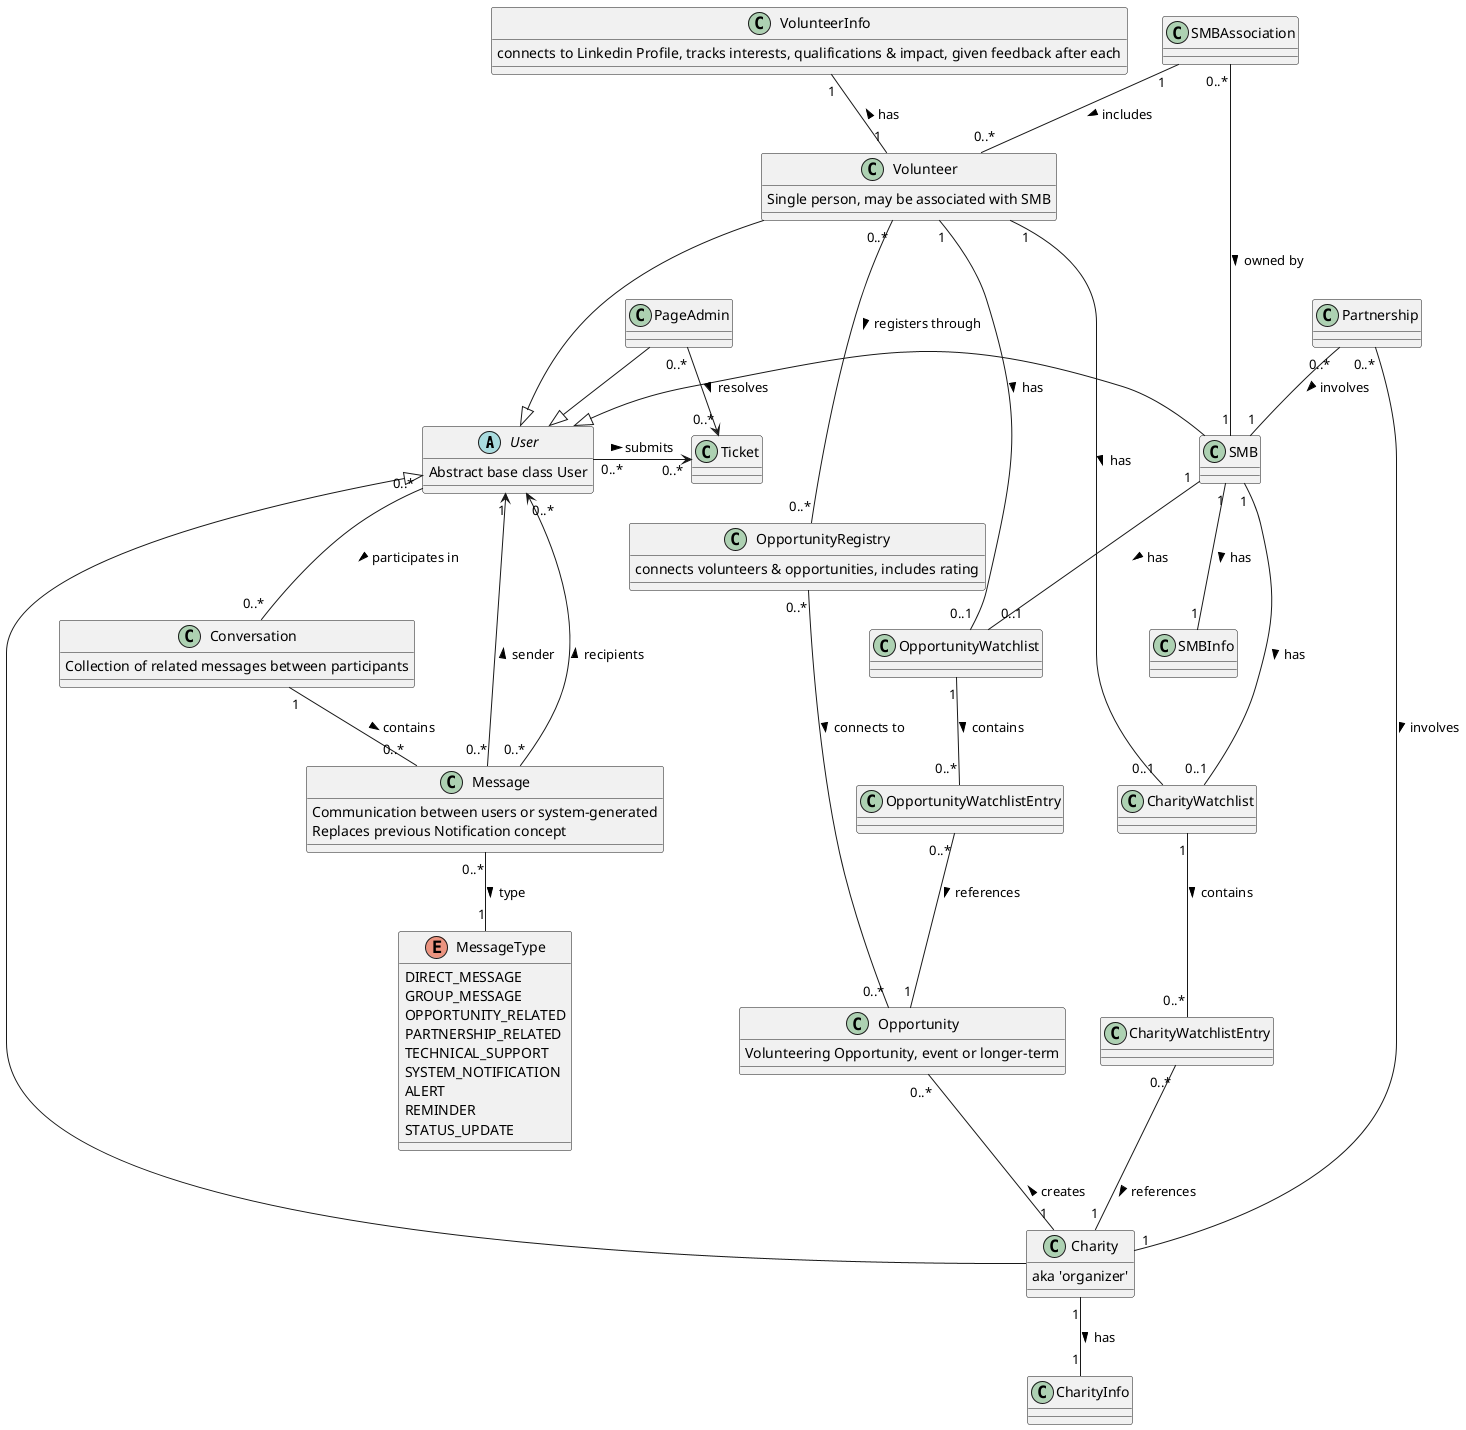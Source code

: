 @startuml Volunteer Platform Class Diagram

' User classes
abstract class User {
    Abstract base class User
}

class PageAdmin {

}

class Volunteer {
    Single person, may be associated with SMB
}



class SMB {
    
}

class Charity {
    aka 'organizer'
}


Volunteer ---|> User
SMB --l|> User
Charity ---|> User
PageAdmin --|> User


' Site maintenance related classes
class Ticket {

}

Ticket "0..*" <- "0..*" User : < submits
PageAdmin "0..*" --> "0..*" Ticket : resolves >



' User details related classes
class VolunteerInfo {
    connects to Linkedin Profile, tracks interests, qualifications & impact, given feedback after each 
}

class SMBInfo {
}

class CharityInfo {
}

VolunteerInfo "1" -- "1" Volunteer : < has
SMB "1" -- "1" SMBInfo : has >
Charity "1" -- "1" CharityInfo : has >


' Opportunity related classes
class Opportunity {
    Volunteering Opportunity, event or longer-term
}
class OpportunityRegistry {
    connects volunteers & opportunities, includes rating
}


' Partnership class
class Partnership {
}

' SMB Association class
class SMBAssociation {
}



' Watchlist classes
class OpportunityWatchlist {
}

class OpportunityWatchlistEntry {
}

class CharityWatchlist {
}

class CharityWatchlistEntry {
}




' Partnership relationships
Partnership "0..*" -- "1" SMB : involves >
Partnership "0..*" -- "1" Charity : involves >

' SMB Association relationships
SMBAssociation "0..*" -- "1" SMB : owned by >
SMBAssociation "1" -- "0..*" Volunteer : includes >

' Opportunity relationships
Opportunity "0..*" -- "1" Charity : < creates
Volunteer "0..*" --- "0..*" OpportunityRegistry : registers through >
OpportunityRegistry "0..*" -- "0..*" Opportunity : connects to >


' Opportunity Watchlist relationships
Volunteer "1" -- "0..1" OpportunityWatchlist : has >
SMB "1" -- "0..1" OpportunityWatchlist : has >
OpportunityWatchlist "1" -- "0..*" OpportunityWatchlistEntry : contains >
OpportunityWatchlistEntry "0..*" -- "1" Opportunity : references >

' Charity Watchlist relationships
Volunteer "1" -- "0..1" CharityWatchlist : has >
SMB "1" --- "0..1" CharityWatchlist : has >
CharityWatchlist "1" -- "0..*" CharityWatchlistEntry : contains >
CharityWatchlistEntry "0..*" -- "1" Charity : references >


' Replace the existing Notification class and relationships with
' a comprehensive messaging system aligned with Design_Class_Diagram

class Message {
    Communication between users or system-generated
    Replaces previous Notification concept
}

enum MessageType {
    DIRECT_MESSAGE
    GROUP_MESSAGE 
    OPPORTUNITY_RELATED
    PARTNERSHIP_RELATED
    TECHNICAL_SUPPORT
    SYSTEM_NOTIFICATION
    ALERT
    REMINDER
    STATUS_UPDATE
}

class Conversation {
    Collection of related messages between participants
}

' Message relationships
Message "0..*" --> "1" User : sender >
Message "0..*" --> "0..*" User : recipients >
Message "0..*" -- "1" MessageType : type >
Conversation "1" -- "0..*" Message : contains >
User "0..*" -- "0..*" Conversation : participates in >

@enduml
